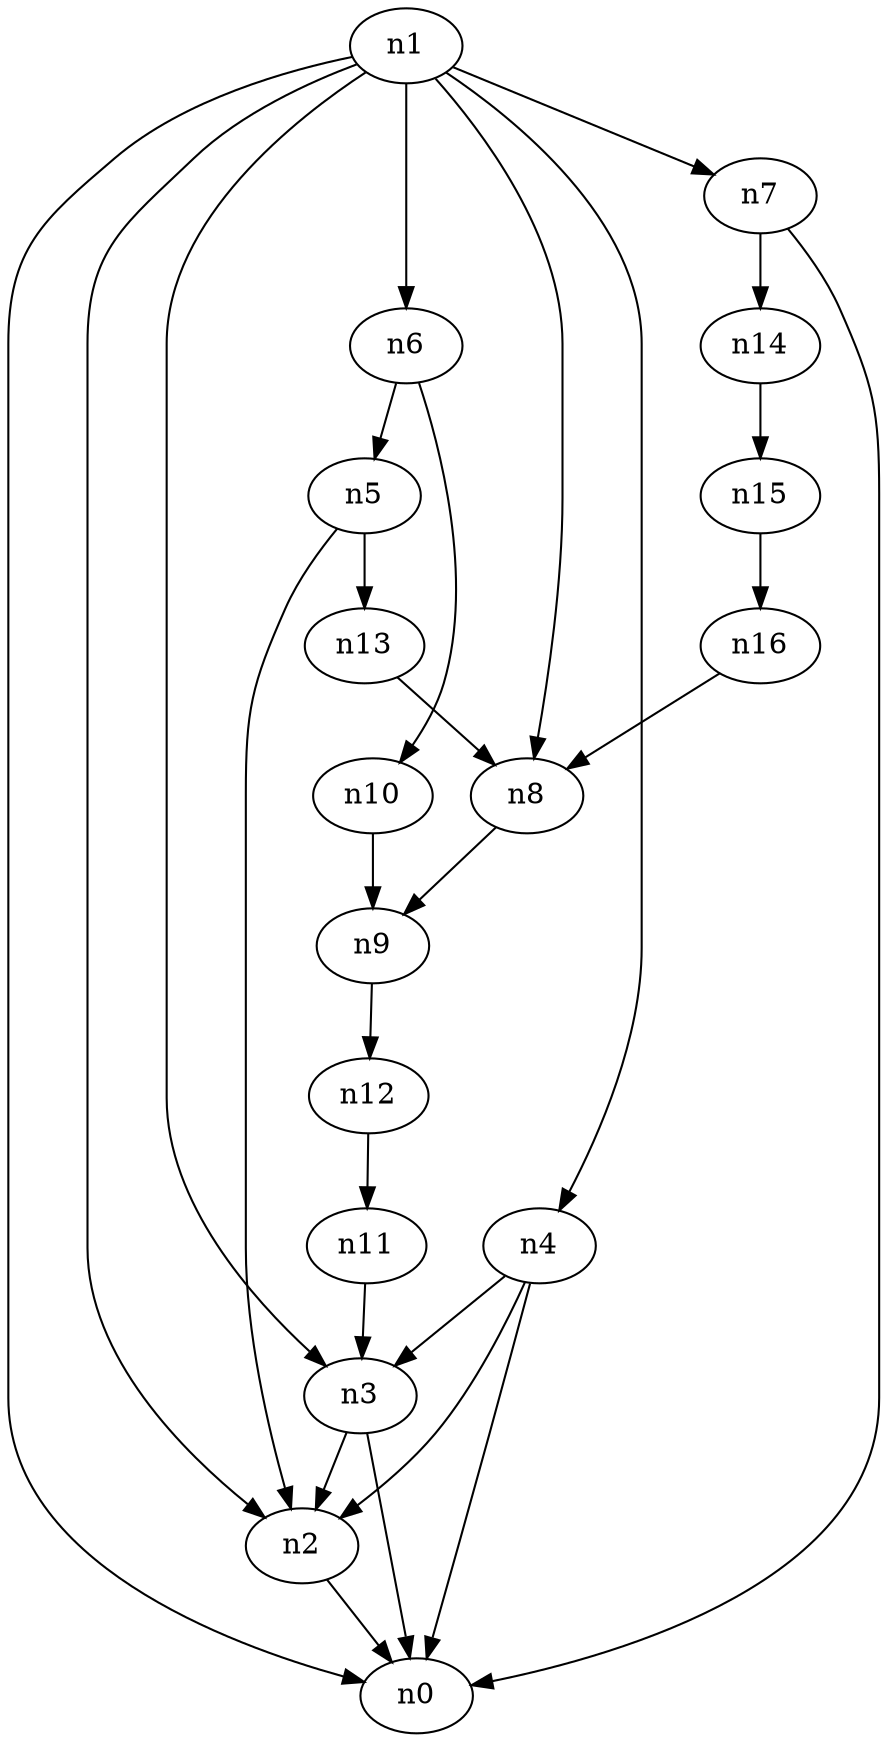 digraph G {
	n1 -> n0	 [_graphml_id=e0];
	n1 -> n2	 [_graphml_id=e1];
	n1 -> n3	 [_graphml_id=e6];
	n1 -> n4	 [_graphml_id=e9];
	n1 -> n6	 [_graphml_id=e12];
	n1 -> n7	 [_graphml_id=e14];
	n1 -> n8	 [_graphml_id=e15];
	n2 -> n0	 [_graphml_id=e5];
	n3 -> n0	 [_graphml_id=e8];
	n3 -> n2	 [_graphml_id=e2];
	n4 -> n0	 [_graphml_id=e4];
	n4 -> n2	 [_graphml_id=e7];
	n4 -> n3	 [_graphml_id=e3];
	n5 -> n2	 [_graphml_id=e10];
	n5 -> n13	 [_graphml_id=e23];
	n6 -> n5	 [_graphml_id=e11];
	n6 -> n10	 [_graphml_id=e18];
	n7 -> n0	 [_graphml_id=e13];
	n7 -> n14	 [_graphml_id=e24];
	n8 -> n9	 [_graphml_id=e16];
	n9 -> n12	 [_graphml_id=e21];
	n10 -> n9	 [_graphml_id=e17];
	n11 -> n3	 [_graphml_id=e19];
	n12 -> n11	 [_graphml_id=e20];
	n13 -> n8	 [_graphml_id=e22];
	n14 -> n15	 [_graphml_id=e25];
	n15 -> n16	 [_graphml_id=e26];
	n16 -> n8	 [_graphml_id=e27];
}
